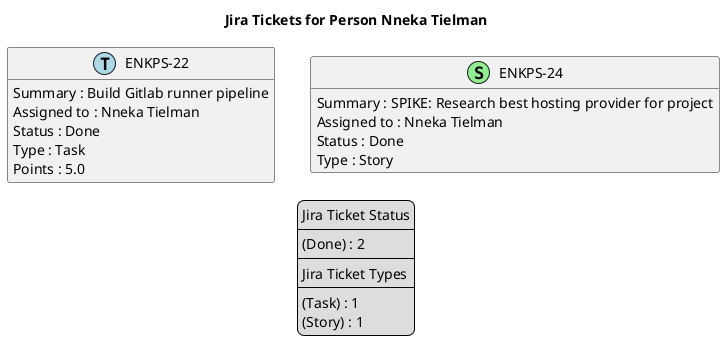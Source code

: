 @startuml
'https://plantuml.com/class-diagram

' GENERATE CLASS DIAGRAM ===========
' Generated at    : Tue May 14 10:46:39 CEST 2024

title Jira Tickets for Person Nneka Tielman
hide empty members

legend
Jira Ticket Status
----
(Done) : 2
----
Jira Ticket Types
----
(Task) : 1
(Story) : 1
end legend


' Tickets =======
class "ENKPS-22" << (T,lightblue) >> {
  Summary : Build Gitlab runner pipeline
  Assigned to : Nneka Tielman
  Status : Done
  Type : Task
  Points : 5.0
}

class "ENKPS-24" << (S,lightgreen) >> {
  Summary : SPIKE: Research best hosting provider for project
  Assigned to : Nneka Tielman
  Status : Done
  Type : Story
}



' Links =======


@enduml
